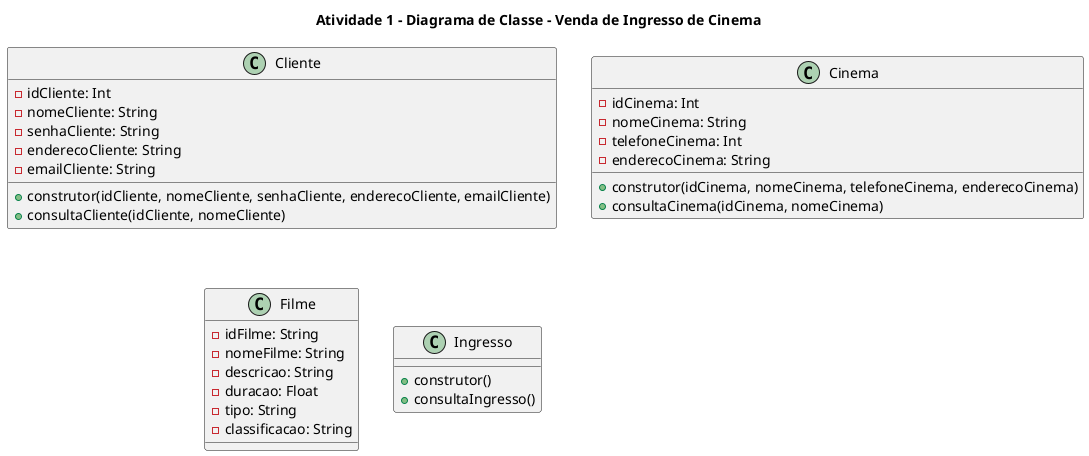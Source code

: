 
@startuml A1

title Atividade 1 - Diagrama de Classe - Venda de Ingresso de Cinema


    class Cliente{
    - idCliente: Int
    - nomeCliente: String
    - senhaCliente: String 
    - enderecoCliente: String
    - emailCliente: String
    + construtor(idCliente, nomeCliente, senhaCliente, enderecoCliente, emailCliente)
    + consultaCliente(idCliente, nomeCliente)
}

class Cinema{
    - idCinema: Int
    - nomeCinema: String
    - telefoneCinema: Int
    - enderecoCinema: String
    + construtor(idCinema, nomeCinema, telefoneCinema, enderecoCinema)
    + consultaCinema(idCinema, nomeCinema)
}

class Filme{
    - idFilme: String
    - nomeFilme: String
    - descricao: String
    - duracao: Float
    - tipo: String
    - classificacao: String
}

class Ingresso{

    + construtor()
    + consultaIngresso()
}


@enduml
